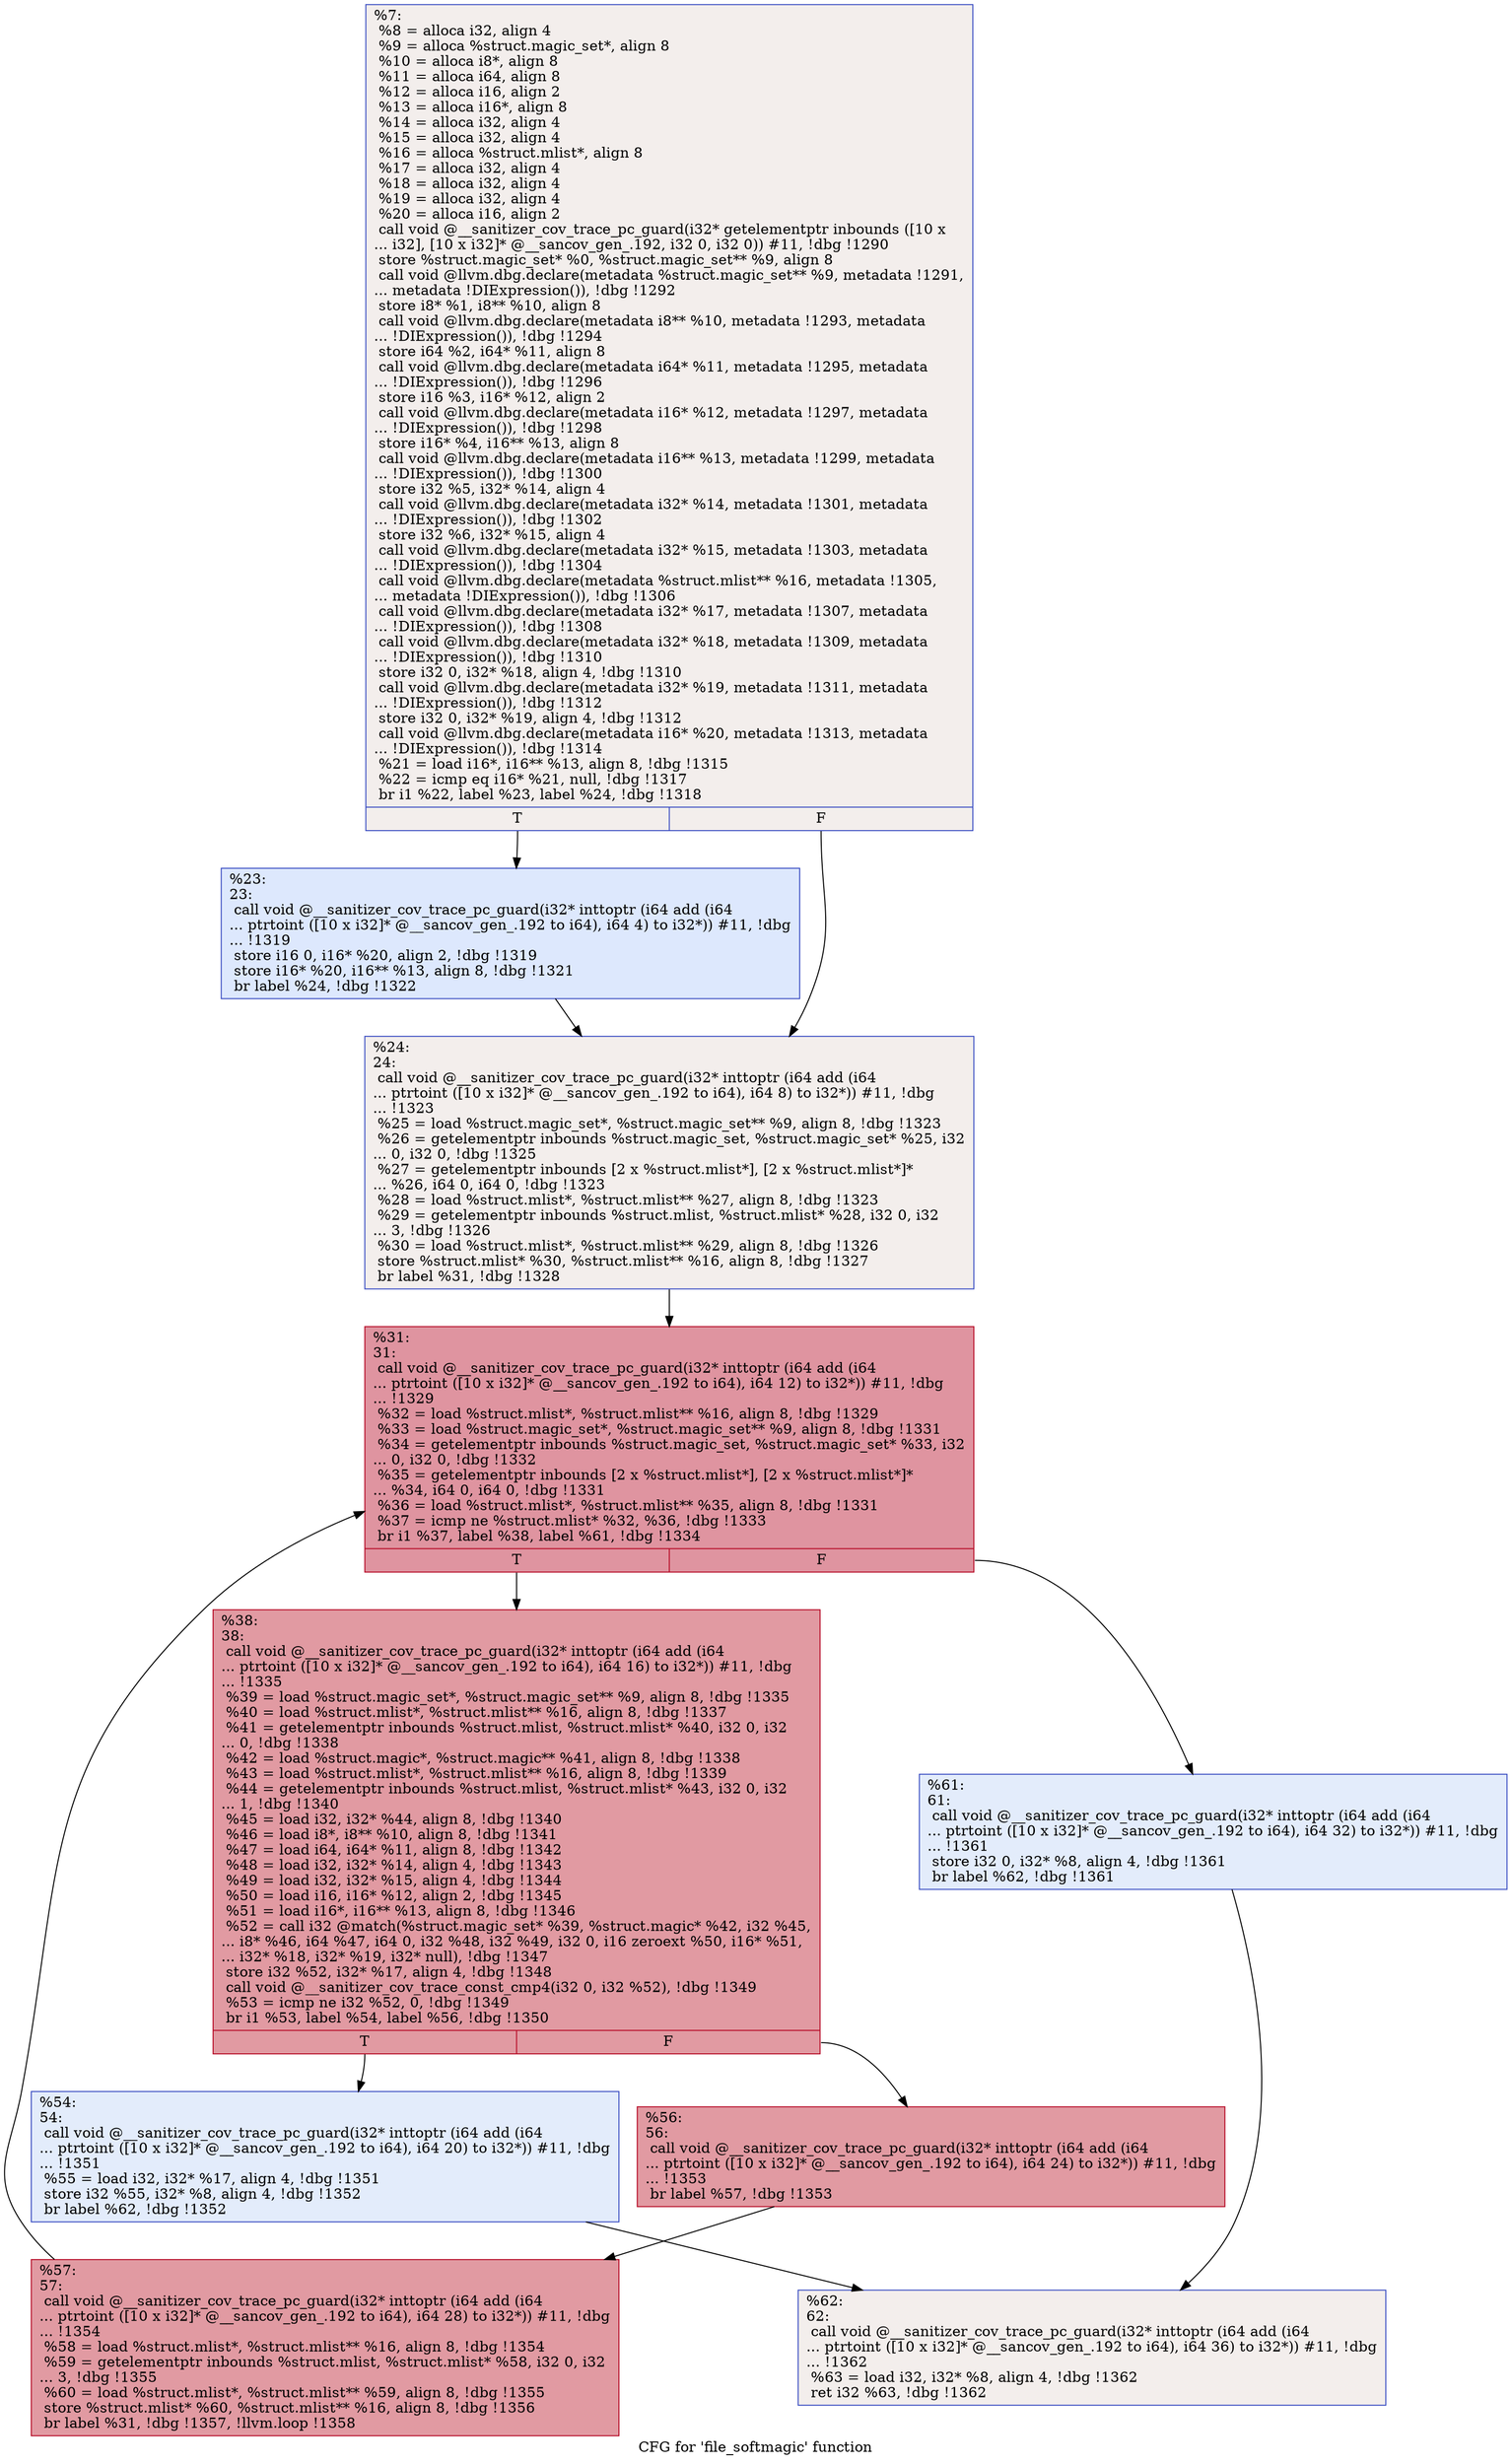 digraph "CFG for 'file_softmagic' function" {
	label="CFG for 'file_softmagic' function";

	Node0x563715887750 [shape=record,color="#3d50c3ff", style=filled, fillcolor="#e3d9d370",label="{%7:\l  %8 = alloca i32, align 4\l  %9 = alloca %struct.magic_set*, align 8\l  %10 = alloca i8*, align 8\l  %11 = alloca i64, align 8\l  %12 = alloca i16, align 2\l  %13 = alloca i16*, align 8\l  %14 = alloca i32, align 4\l  %15 = alloca i32, align 4\l  %16 = alloca %struct.mlist*, align 8\l  %17 = alloca i32, align 4\l  %18 = alloca i32, align 4\l  %19 = alloca i32, align 4\l  %20 = alloca i16, align 2\l  call void @__sanitizer_cov_trace_pc_guard(i32* getelementptr inbounds ([10 x\l... i32], [10 x i32]* @__sancov_gen_.192, i32 0, i32 0)) #11, !dbg !1290\l  store %struct.magic_set* %0, %struct.magic_set** %9, align 8\l  call void @llvm.dbg.declare(metadata %struct.magic_set** %9, metadata !1291,\l... metadata !DIExpression()), !dbg !1292\l  store i8* %1, i8** %10, align 8\l  call void @llvm.dbg.declare(metadata i8** %10, metadata !1293, metadata\l... !DIExpression()), !dbg !1294\l  store i64 %2, i64* %11, align 8\l  call void @llvm.dbg.declare(metadata i64* %11, metadata !1295, metadata\l... !DIExpression()), !dbg !1296\l  store i16 %3, i16* %12, align 2\l  call void @llvm.dbg.declare(metadata i16* %12, metadata !1297, metadata\l... !DIExpression()), !dbg !1298\l  store i16* %4, i16** %13, align 8\l  call void @llvm.dbg.declare(metadata i16** %13, metadata !1299, metadata\l... !DIExpression()), !dbg !1300\l  store i32 %5, i32* %14, align 4\l  call void @llvm.dbg.declare(metadata i32* %14, metadata !1301, metadata\l... !DIExpression()), !dbg !1302\l  store i32 %6, i32* %15, align 4\l  call void @llvm.dbg.declare(metadata i32* %15, metadata !1303, metadata\l... !DIExpression()), !dbg !1304\l  call void @llvm.dbg.declare(metadata %struct.mlist** %16, metadata !1305,\l... metadata !DIExpression()), !dbg !1306\l  call void @llvm.dbg.declare(metadata i32* %17, metadata !1307, metadata\l... !DIExpression()), !dbg !1308\l  call void @llvm.dbg.declare(metadata i32* %18, metadata !1309, metadata\l... !DIExpression()), !dbg !1310\l  store i32 0, i32* %18, align 4, !dbg !1310\l  call void @llvm.dbg.declare(metadata i32* %19, metadata !1311, metadata\l... !DIExpression()), !dbg !1312\l  store i32 0, i32* %19, align 4, !dbg !1312\l  call void @llvm.dbg.declare(metadata i16* %20, metadata !1313, metadata\l... !DIExpression()), !dbg !1314\l  %21 = load i16*, i16** %13, align 8, !dbg !1315\l  %22 = icmp eq i16* %21, null, !dbg !1317\l  br i1 %22, label %23, label %24, !dbg !1318\l|{<s0>T|<s1>F}}"];
	Node0x563715887750:s0 -> Node0x563715887920;
	Node0x563715887750:s1 -> Node0x563715887970;
	Node0x563715887920 [shape=record,color="#3d50c3ff", style=filled, fillcolor="#b2ccfb70",label="{%23:\l23:                                               \l  call void @__sanitizer_cov_trace_pc_guard(i32* inttoptr (i64 add (i64\l... ptrtoint ([10 x i32]* @__sancov_gen_.192 to i64), i64 4) to i32*)) #11, !dbg\l... !1319\l  store i16 0, i16* %20, align 2, !dbg !1319\l  store i16* %20, i16** %13, align 8, !dbg !1321\l  br label %24, !dbg !1322\l}"];
	Node0x563715887920 -> Node0x563715887970;
	Node0x563715887970 [shape=record,color="#3d50c3ff", style=filled, fillcolor="#e3d9d370",label="{%24:\l24:                                               \l  call void @__sanitizer_cov_trace_pc_guard(i32* inttoptr (i64 add (i64\l... ptrtoint ([10 x i32]* @__sancov_gen_.192 to i64), i64 8) to i32*)) #11, !dbg\l... !1323\l  %25 = load %struct.magic_set*, %struct.magic_set** %9, align 8, !dbg !1323\l  %26 = getelementptr inbounds %struct.magic_set, %struct.magic_set* %25, i32\l... 0, i32 0, !dbg !1325\l  %27 = getelementptr inbounds [2 x %struct.mlist*], [2 x %struct.mlist*]*\l... %26, i64 0, i64 0, !dbg !1323\l  %28 = load %struct.mlist*, %struct.mlist** %27, align 8, !dbg !1323\l  %29 = getelementptr inbounds %struct.mlist, %struct.mlist* %28, i32 0, i32\l... 3, !dbg !1326\l  %30 = load %struct.mlist*, %struct.mlist** %29, align 8, !dbg !1326\l  store %struct.mlist* %30, %struct.mlist** %16, align 8, !dbg !1327\l  br label %31, !dbg !1328\l}"];
	Node0x563715887970 -> Node0x5637158879c0;
	Node0x5637158879c0 [shape=record,color="#b70d28ff", style=filled, fillcolor="#b70d2870",label="{%31:\l31:                                               \l  call void @__sanitizer_cov_trace_pc_guard(i32* inttoptr (i64 add (i64\l... ptrtoint ([10 x i32]* @__sancov_gen_.192 to i64), i64 12) to i32*)) #11, !dbg\l... !1329\l  %32 = load %struct.mlist*, %struct.mlist** %16, align 8, !dbg !1329\l  %33 = load %struct.magic_set*, %struct.magic_set** %9, align 8, !dbg !1331\l  %34 = getelementptr inbounds %struct.magic_set, %struct.magic_set* %33, i32\l... 0, i32 0, !dbg !1332\l  %35 = getelementptr inbounds [2 x %struct.mlist*], [2 x %struct.mlist*]*\l... %34, i64 0, i64 0, !dbg !1331\l  %36 = load %struct.mlist*, %struct.mlist** %35, align 8, !dbg !1331\l  %37 = icmp ne %struct.mlist* %32, %36, !dbg !1333\l  br i1 %37, label %38, label %61, !dbg !1334\l|{<s0>T|<s1>F}}"];
	Node0x5637158879c0:s0 -> Node0x563715887a10;
	Node0x5637158879c0:s1 -> Node0x563715887b50;
	Node0x563715887a10 [shape=record,color="#b70d28ff", style=filled, fillcolor="#bb1b2c70",label="{%38:\l38:                                               \l  call void @__sanitizer_cov_trace_pc_guard(i32* inttoptr (i64 add (i64\l... ptrtoint ([10 x i32]* @__sancov_gen_.192 to i64), i64 16) to i32*)) #11, !dbg\l... !1335\l  %39 = load %struct.magic_set*, %struct.magic_set** %9, align 8, !dbg !1335\l  %40 = load %struct.mlist*, %struct.mlist** %16, align 8, !dbg !1337\l  %41 = getelementptr inbounds %struct.mlist, %struct.mlist* %40, i32 0, i32\l... 0, !dbg !1338\l  %42 = load %struct.magic*, %struct.magic** %41, align 8, !dbg !1338\l  %43 = load %struct.mlist*, %struct.mlist** %16, align 8, !dbg !1339\l  %44 = getelementptr inbounds %struct.mlist, %struct.mlist* %43, i32 0, i32\l... 1, !dbg !1340\l  %45 = load i32, i32* %44, align 8, !dbg !1340\l  %46 = load i8*, i8** %10, align 8, !dbg !1341\l  %47 = load i64, i64* %11, align 8, !dbg !1342\l  %48 = load i32, i32* %14, align 4, !dbg !1343\l  %49 = load i32, i32* %15, align 4, !dbg !1344\l  %50 = load i16, i16* %12, align 2, !dbg !1345\l  %51 = load i16*, i16** %13, align 8, !dbg !1346\l  %52 = call i32 @match(%struct.magic_set* %39, %struct.magic* %42, i32 %45,\l... i8* %46, i64 %47, i64 0, i32 %48, i32 %49, i32 0, i16 zeroext %50, i16* %51,\l... i32* %18, i32* %19, i32* null), !dbg !1347\l  store i32 %52, i32* %17, align 4, !dbg !1348\l  call void @__sanitizer_cov_trace_const_cmp4(i32 0, i32 %52), !dbg !1349\l  %53 = icmp ne i32 %52, 0, !dbg !1349\l  br i1 %53, label %54, label %56, !dbg !1350\l|{<s0>T|<s1>F}}"];
	Node0x563715887a10:s0 -> Node0x563715887a60;
	Node0x563715887a10:s1 -> Node0x563715887ab0;
	Node0x563715887a60 [shape=record,color="#3d50c3ff", style=filled, fillcolor="#bfd3f670",label="{%54:\l54:                                               \l  call void @__sanitizer_cov_trace_pc_guard(i32* inttoptr (i64 add (i64\l... ptrtoint ([10 x i32]* @__sancov_gen_.192 to i64), i64 20) to i32*)) #11, !dbg\l... !1351\l  %55 = load i32, i32* %17, align 4, !dbg !1351\l  store i32 %55, i32* %8, align 4, !dbg !1352\l  br label %62, !dbg !1352\l}"];
	Node0x563715887a60 -> Node0x563715887ba0;
	Node0x563715887ab0 [shape=record,color="#b70d28ff", style=filled, fillcolor="#bb1b2c70",label="{%56:\l56:                                               \l  call void @__sanitizer_cov_trace_pc_guard(i32* inttoptr (i64 add (i64\l... ptrtoint ([10 x i32]* @__sancov_gen_.192 to i64), i64 24) to i32*)) #11, !dbg\l... !1353\l  br label %57, !dbg !1353\l}"];
	Node0x563715887ab0 -> Node0x563715887b00;
	Node0x563715887b00 [shape=record,color="#b70d28ff", style=filled, fillcolor="#bb1b2c70",label="{%57:\l57:                                               \l  call void @__sanitizer_cov_trace_pc_guard(i32* inttoptr (i64 add (i64\l... ptrtoint ([10 x i32]* @__sancov_gen_.192 to i64), i64 28) to i32*)) #11, !dbg\l... !1354\l  %58 = load %struct.mlist*, %struct.mlist** %16, align 8, !dbg !1354\l  %59 = getelementptr inbounds %struct.mlist, %struct.mlist* %58, i32 0, i32\l... 3, !dbg !1355\l  %60 = load %struct.mlist*, %struct.mlist** %59, align 8, !dbg !1355\l  store %struct.mlist* %60, %struct.mlist** %16, align 8, !dbg !1356\l  br label %31, !dbg !1357, !llvm.loop !1358\l}"];
	Node0x563715887b00 -> Node0x5637158879c0;
	Node0x563715887b50 [shape=record,color="#3d50c3ff", style=filled, fillcolor="#bfd3f670",label="{%61:\l61:                                               \l  call void @__sanitizer_cov_trace_pc_guard(i32* inttoptr (i64 add (i64\l... ptrtoint ([10 x i32]* @__sancov_gen_.192 to i64), i64 32) to i32*)) #11, !dbg\l... !1361\l  store i32 0, i32* %8, align 4, !dbg !1361\l  br label %62, !dbg !1361\l}"];
	Node0x563715887b50 -> Node0x563715887ba0;
	Node0x563715887ba0 [shape=record,color="#3d50c3ff", style=filled, fillcolor="#e3d9d370",label="{%62:\l62:                                               \l  call void @__sanitizer_cov_trace_pc_guard(i32* inttoptr (i64 add (i64\l... ptrtoint ([10 x i32]* @__sancov_gen_.192 to i64), i64 36) to i32*)) #11, !dbg\l... !1362\l  %63 = load i32, i32* %8, align 4, !dbg !1362\l  ret i32 %63, !dbg !1362\l}"];
}
